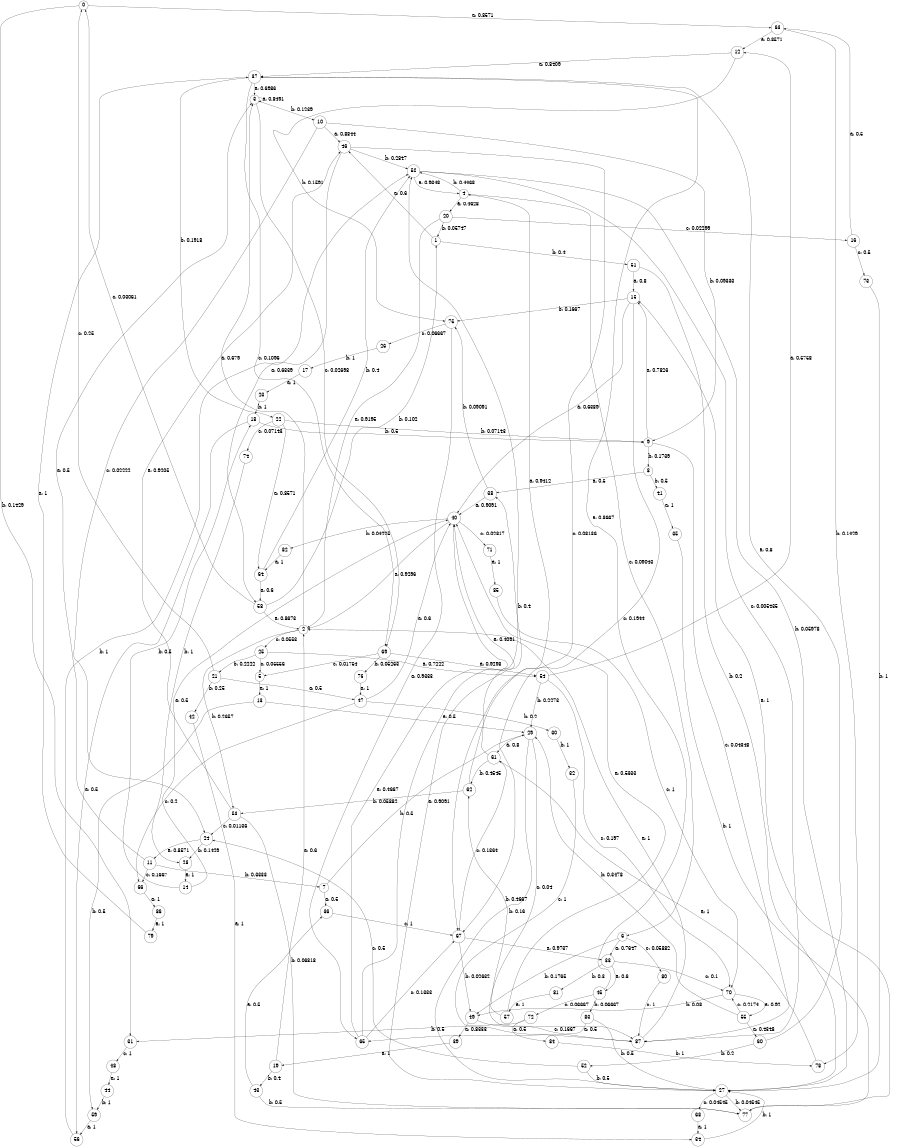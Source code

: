digraph "d6-100nw-t0-cen-SML" {
size = "6,8.5";
ratio = "fill";
node [shape = circle];
node [fontsize = 24];
edge [fontsize = 24];
0 -> 63 [label = "a: 0.8571   "];
0 -> 31 [label = "b: 0.1429   "];
1 -> 46 [label = "a: 0.6      "];
1 -> 51 [label = "b: 0.4      "];
2 -> 3 [label = "a: 0.679    "];
2 -> 53 [label = "b: 0.2657   "];
2 -> 25 [label = "c: 0.0553   "];
3 -> 3 [label = "a: 0.8491   "];
3 -> 10 [label = "b: 0.1239   "];
3 -> 69 [label = "c: 0.02698  "];
4 -> 20 [label = "a: 0.4628   "];
4 -> 50 [label = "b: 0.4468   "];
4 -> 6 [label = "c: 0.09043  "];
5 -> 13 [label = "a: 1        "];
6 -> 33 [label = "a: 0.7647   "];
6 -> 49 [label = "b: 0.1765   "];
6 -> 80 [label = "c: 0.05882  "];
7 -> 36 [label = "a: 0.5      "];
7 -> 29 [label = "b: 0.5      "];
8 -> 38 [label = "a: 0.5      "];
8 -> 41 [label = "b: 0.5      "];
9 -> 15 [label = "a: 0.7826   "];
9 -> 8 [label = "b: 0.1739   "];
9 -> 87 [label = "c: 0.04348  "];
10 -> 46 [label = "a: 0.8844   "];
10 -> 9 [label = "b: 0.09333  "];
10 -> 24 [label = "c: 0.02222  "];
11 -> 3 [label = "a: 0.5      "];
11 -> 7 [label = "b: 0.3333   "];
11 -> 66 [label = "c: 0.1667   "];
12 -> 37 [label = "a: 0.8409   "];
12 -> 75 [label = "b: 0.1591   "];
13 -> 29 [label = "a: 0.5      "];
13 -> 59 [label = "b: 0.5      "];
14 -> 40 [label = "a: 0.5      "];
14 -> 18 [label = "b: 0.5      "];
15 -> 40 [label = "a: 0.6389   "];
15 -> 75 [label = "b: 0.1667   "];
15 -> 67 [label = "c: 0.1944   "];
16 -> 63 [label = "a: 0.5      "];
16 -> 73 [label = "c: 0.5      "];
17 -> 23 [label = "a: 1        "];
18 -> 56 [label = "a: 0.5      "];
18 -> 9 [label = "b: 0.5      "];
19 -> 2 [label = "a: 0.6      "];
19 -> 43 [label = "b: 0.4      "];
20 -> 2 [label = "a: 0.9195   "];
20 -> 1 [label = "b: 0.05747  "];
20 -> 16 [label = "c: 0.02299  "];
21 -> 47 [label = "a: 0.5      "];
21 -> 42 [label = "b: 0.25     "];
21 -> 0 [label = "c: 0.25     "];
22 -> 64 [label = "a: 0.8571   "];
22 -> 9 [label = "b: 0.07143  "];
22 -> 74 [label = "c: 0.07143  "];
23 -> 18 [label = "b: 1        "];
24 -> 11 [label = "a: 0.8571   "];
24 -> 28 [label = "b: 0.1429   "];
25 -> 54 [label = "a: 0.7222   "];
25 -> 21 [label = "b: 0.2222   "];
25 -> 5 [label = "c: 0.05556  "];
26 -> 17 [label = "b: 1        "];
27 -> 38 [label = "a: 0.9091   "];
27 -> 77 [label = "b: 0.04545  "];
27 -> 68 [label = "c: 0.04545  "];
28 -> 14 [label = "a: 1        "];
29 -> 61 [label = "a: 0.8      "];
29 -> 27 [label = "b: 0.16     "];
29 -> 87 [label = "c: 0.04     "];
30 -> 32 [label = "b: 1        "];
31 -> 48 [label = "c: 1        "];
32 -> 87 [label = "c: 1        "];
33 -> 45 [label = "a: 0.6      "];
33 -> 81 [label = "b: 0.3      "];
33 -> 70 [label = "c: 0.1      "];
34 -> 27 [label = "b: 1        "];
35 -> 77 [label = "b: 1        "];
36 -> 67 [label = "c: 1        "];
37 -> 3 [label = "a: 0.6986   "];
37 -> 22 [label = "b: 0.1918   "];
37 -> 69 [label = "c: 0.1096   "];
38 -> 40 [label = "a: 0.9091   "];
38 -> 75 [label = "b: 0.09091  "];
39 -> 19 [label = "a: 1        "];
40 -> 2 [label = "a: 0.9296   "];
40 -> 82 [label = "b: 0.04225  "];
40 -> 71 [label = "c: 0.02817  "];
41 -> 35 [label = "a: 1        "];
42 -> 34 [label = "a: 1        "];
43 -> 36 [label = "a: 0.5      "];
43 -> 77 [label = "b: 0.5      "];
44 -> 59 [label = "b: 1        "];
45 -> 37 [label = "a: 0.8667   "];
45 -> 83 [label = "b: 0.06667  "];
45 -> 72 [label = "c: 0.06667  "];
46 -> 58 [label = "a: 0.6339   "];
46 -> 50 [label = "b: 0.2847   "];
46 -> 67 [label = "c: 0.08136  "];
47 -> 40 [label = "a: 0.6      "];
47 -> 30 [label = "b: 0.2      "];
47 -> 66 [label = "c: 0.2      "];
48 -> 44 [label = "a: 1        "];
49 -> 39 [label = "a: 0.8333   "];
49 -> 87 [label = "c: 0.1667   "];
50 -> 4 [label = "a: 0.9348   "];
50 -> 27 [label = "b: 0.05978  "];
50 -> 87 [label = "c: 0.005435  "];
51 -> 15 [label = "a: 0.8      "];
51 -> 27 [label = "b: 0.2      "];
52 -> 27 [label = "b: 0.5      "];
52 -> 24 [label = "c: 0.5      "];
53 -> 46 [label = "a: 0.9205   "];
53 -> 77 [label = "b: 0.06818  "];
53 -> 24 [label = "c: 0.01136  "];
54 -> 12 [label = "a: 0.5758   "];
54 -> 29 [label = "b: 0.2273   "];
54 -> 70 [label = "c: 0.197    "];
55 -> 60 [label = "a: 0.4348   "];
55 -> 29 [label = "b: 0.3478   "];
55 -> 70 [label = "c: 0.2174   "];
56 -> 50 [label = "b: 1        "];
57 -> 40 [label = "a: 0.5333   "];
57 -> 62 [label = "b: 0.4667   "];
58 -> 2 [label = "a: 0.8673   "];
58 -> 1 [label = "b: 0.102    "];
58 -> 0 [label = "c: 0.03061  "];
59 -> 56 [label = "a: 1        "];
60 -> 37 [label = "a: 0.8      "];
60 -> 52 [label = "b: 0.2      "];
61 -> 40 [label = "a: 0.4091   "];
61 -> 62 [label = "b: 0.4545   "];
61 -> 67 [label = "c: 0.1364   "];
62 -> 4 [label = "a: 0.9412   "];
62 -> 53 [label = "b: 0.05882  "];
63 -> 12 [label = "a: 0.8571   "];
63 -> 78 [label = "b: 0.1429   "];
64 -> 58 [label = "a: 0.6      "];
64 -> 50 [label = "b: 0.4      "];
65 -> 40 [label = "a: 0.4667   "];
65 -> 50 [label = "b: 0.4      "];
65 -> 67 [label = "c: 0.1333   "];
66 -> 86 [label = "a: 1        "];
67 -> 33 [label = "a: 0.9737   "];
67 -> 49 [label = "b: 0.02632  "];
68 -> 34 [label = "a: 1        "];
69 -> 54 [label = "a: 0.9298   "];
69 -> 76 [label = "b: 0.05263  "];
69 -> 5 [label = "c: 0.01754  "];
70 -> 55 [label = "a: 0.92     "];
70 -> 49 [label = "b: 0.08     "];
71 -> 85 [label = "a: 1        "];
72 -> 84 [label = "a: 0.5      "];
72 -> 31 [label = "b: 0.5      "];
73 -> 27 [label = "b: 1        "];
74 -> 28 [label = "b: 1        "];
75 -> 65 [label = "a: 0.9333   "];
75 -> 26 [label = "c: 0.06667  "];
76 -> 47 [label = "a: 1        "];
77 -> 15 [label = "a: 1        "];
78 -> 61 [label = "a: 1        "];
79 -> 37 [label = "a: 1        "];
80 -> 87 [label = "c: 1        "];
81 -> 57 [label = "a: 1        "];
82 -> 64 [label = "a: 1        "];
83 -> 65 [label = "a: 0.5      "];
83 -> 27 [label = "b: 0.5      "];
84 -> 78 [label = "b: 1        "];
85 -> 70 [label = "c: 1        "];
86 -> 79 [label = "a: 1        "];
87 -> 2 [label = "a: 1        "];
}